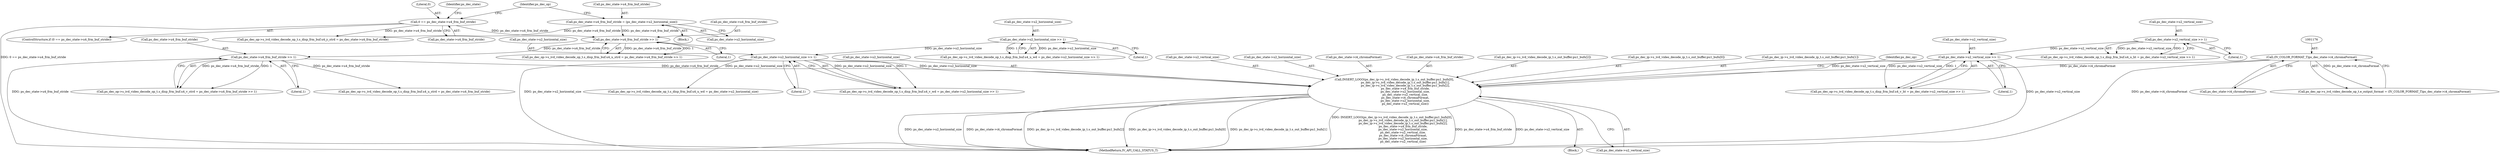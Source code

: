 digraph "0_Android_a86eb798d077b9b25c8f8c77e3c02c2f287c1ce7@array" {
"1001614" [label="(Call,INSERT_LOGO(ps_dec_ip->s_ivd_video_decode_ip_t.s_out_buffer.pu1_bufs[0],\n                        ps_dec_ip->s_ivd_video_decode_ip_t.s_out_buffer.pu1_bufs[1],\n                        ps_dec_ip->s_ivd_video_decode_ip_t.s_out_buffer.pu1_bufs[2],\n                        ps_dec_state->u4_frm_buf_stride,\n                        ps_dec_state->u2_horizontal_size,\n                        ps_dec_state->u2_vertical_size,\n                        ps_dec_state->i4_chromaFormat,\n                        ps_dec_state->u2_horizontal_size,\n                        ps_dec_state->u2_vertical_size))"];
"1001305" [label="(Call,ps_dec_state->u4_frm_buf_stride >> 1)"];
"1001266" [label="(Call,ps_dec_state->u4_frm_buf_stride >> 1)"];
"1001205" [label="(Call,ps_dec_state->u4_frm_buf_stride = (ps_dec_state->u2_horizontal_size))"];
"1001199" [label="(Call,0 == ps_dec_state->u4_frm_buf_stride)"];
"1001292" [label="(Call,ps_dec_state->u2_horizontal_size >> 1)"];
"1001253" [label="(Call,ps_dec_state->u2_horizontal_size >> 1)"];
"1001318" [label="(Call,ps_dec_state->u2_vertical_size >> 1)"];
"1001279" [label="(Call,ps_dec_state->u2_vertical_size >> 1)"];
"1001175" [label="(Call,(IV_COLOR_FORMAT_T)ps_dec_state->i4_chromaFormat)"];
"1001657" [label="(Call,ps_dec_state->u2_vertical_size)"];
"1001245" [label="(Call,ps_dec_op->s_ivd_video_decode_op_t.s_disp_frm_buf.u4_u_wd = ps_dec_state->u2_horizontal_size >> 1)"];
"1001177" [label="(Call,ps_dec_state->i4_chromaFormat)"];
"1001689" [label="(MethodReturn,IV_API_CALL_STATUS_T)"];
"1001200" [label="(Literal,0)"];
"1001651" [label="(Call,ps_dec_state->i4_chromaFormat)"];
"1001642" [label="(Call,ps_dec_state->u4_frm_buf_stride)"];
"1001633" [label="(Call,ps_dec_ip->s_ivd_video_decode_ip_t.s_out_buffer.pu1_bufs[2])"];
"1001613" [label="(Block,)"];
"1001169" [label="(Call,ps_dec_op->s_ivd_video_decode_op_t.e_output_format = (IV_COLOR_FORMAT_T)ps_dec_state->i4_chromaFormat)"];
"1001209" [label="(Call,ps_dec_state->u2_horizontal_size)"];
"1001257" [label="(Literal,1)"];
"1001306" [label="(Call,ps_dec_state->u4_frm_buf_stride)"];
"1001309" [label="(Literal,1)"];
"1001355" [label="(Call,ps_dec_op->s_ivd_video_decode_op_t.s_disp_frm_buf.u4_u_strd = ps_dec_state->u4_frm_buf_stride)"];
"1001198" [label="(ControlStructure,if (0 == ps_dec_state->u4_frm_buf_stride))"];
"1001305" [label="(Call,ps_dec_state->u4_frm_buf_stride >> 1)"];
"1001296" [label="(Literal,1)"];
"1001615" [label="(Call,ps_dec_ip->s_ivd_video_decode_ip_t.s_out_buffer.pu1_bufs[0])"];
"1001199" [label="(Call,0 == ps_dec_state->u4_frm_buf_stride)"];
"1001258" [label="(Call,ps_dec_op->s_ivd_video_decode_op_t.s_disp_frm_buf.u4_u_strd = ps_dec_state->u4_frm_buf_stride >> 1)"];
"1001279" [label="(Call,ps_dec_state->u2_vertical_size >> 1)"];
"1001624" [label="(Call,ps_dec_ip->s_ivd_video_decode_ip_t.s_out_buffer.pu1_bufs[1])"];
"1001267" [label="(Call,ps_dec_state->u4_frm_buf_stride)"];
"1001271" [label="(Call,ps_dec_op->s_ivd_video_decode_op_t.s_disp_frm_buf.u4_u_ht = ps_dec_state->u2_vertical_size >> 1)"];
"1001270" [label="(Literal,1)"];
"1001614" [label="(Call,INSERT_LOGO(ps_dec_ip->s_ivd_video_decode_ip_t.s_out_buffer.pu1_bufs[0],\n                        ps_dec_ip->s_ivd_video_decode_ip_t.s_out_buffer.pu1_bufs[1],\n                        ps_dec_ip->s_ivd_video_decode_ip_t.s_out_buffer.pu1_bufs[2],\n                        ps_dec_state->u4_frm_buf_stride,\n                        ps_dec_state->u2_horizontal_size,\n                        ps_dec_state->u2_vertical_size,\n                        ps_dec_state->i4_chromaFormat,\n                        ps_dec_state->u2_horizontal_size,\n                        ps_dec_state->u2_vertical_size))"];
"1001297" [label="(Call,ps_dec_op->s_ivd_video_decode_op_t.s_disp_frm_buf.u4_v_strd = ps_dec_state->u4_frm_buf_stride >> 1)"];
"1001205" [label="(Call,ps_dec_state->u4_frm_buf_stride = (ps_dec_state->u2_horizontal_size))"];
"1001322" [label="(Literal,1)"];
"1001310" [label="(Call,ps_dec_op->s_ivd_video_decode_op_t.s_disp_frm_buf.u4_v_ht = ps_dec_state->u2_vertical_size >> 1)"];
"1001663" [label="(Identifier,ps_dec_op)"];
"1001283" [label="(Literal,1)"];
"1001207" [label="(Identifier,ps_dec_state)"];
"1001266" [label="(Call,ps_dec_state->u4_frm_buf_stride >> 1)"];
"1001293" [label="(Call,ps_dec_state->u2_horizontal_size)"];
"1001254" [label="(Call,ps_dec_state->u2_horizontal_size)"];
"1001204" [label="(Block,)"];
"1001175" [label="(Call,(IV_COLOR_FORMAT_T)ps_dec_state->i4_chromaFormat)"];
"1001280" [label="(Call,ps_dec_state->u2_vertical_size)"];
"1001206" [label="(Call,ps_dec_state->u4_frm_buf_stride)"];
"1001292" [label="(Call,ps_dec_state->u2_horizontal_size >> 1)"];
"1001319" [label="(Call,ps_dec_state->u2_vertical_size)"];
"1001201" [label="(Call,ps_dec_state->u4_frm_buf_stride)"];
"1001284" [label="(Call,ps_dec_op->s_ivd_video_decode_op_t.s_disp_frm_buf.u4_v_wd = ps_dec_state->u2_horizontal_size >> 1)"];
"1001216" [label="(Identifier,ps_dec_op)"];
"1001318" [label="(Call,ps_dec_state->u2_vertical_size >> 1)"];
"1001645" [label="(Call,ps_dec_state->u2_horizontal_size)"];
"1001648" [label="(Call,ps_dec_state->u2_vertical_size)"];
"1001253" [label="(Call,ps_dec_state->u2_horizontal_size >> 1)"];
"1001654" [label="(Call,ps_dec_state->u2_horizontal_size)"];
"1001223" [label="(Call,ps_dec_op->s_ivd_video_decode_op_t.s_disp_frm_buf.u4_y_strd = ps_dec_state->u4_frm_buf_stride)"];
"1001344" [label="(Call,ps_dec_op->s_ivd_video_decode_op_t.s_disp_frm_buf.u4_u_wd = ps_dec_state->u2_horizontal_size)"];
"1001614" -> "1001613"  [label="AST: "];
"1001614" -> "1001657"  [label="CFG: "];
"1001615" -> "1001614"  [label="AST: "];
"1001624" -> "1001614"  [label="AST: "];
"1001633" -> "1001614"  [label="AST: "];
"1001642" -> "1001614"  [label="AST: "];
"1001645" -> "1001614"  [label="AST: "];
"1001648" -> "1001614"  [label="AST: "];
"1001651" -> "1001614"  [label="AST: "];
"1001654" -> "1001614"  [label="AST: "];
"1001657" -> "1001614"  [label="AST: "];
"1001663" -> "1001614"  [label="CFG: "];
"1001614" -> "1001689"  [label="DDG: ps_dec_state->u2_horizontal_size"];
"1001614" -> "1001689"  [label="DDG: ps_dec_state->i4_chromaFormat"];
"1001614" -> "1001689"  [label="DDG: ps_dec_ip->s_ivd_video_decode_ip_t.s_out_buffer.pu1_bufs[2]"];
"1001614" -> "1001689"  [label="DDG: ps_dec_ip->s_ivd_video_decode_ip_t.s_out_buffer.pu1_bufs[0]"];
"1001614" -> "1001689"  [label="DDG: ps_dec_ip->s_ivd_video_decode_ip_t.s_out_buffer.pu1_bufs[1]"];
"1001614" -> "1001689"  [label="DDG: INSERT_LOGO(ps_dec_ip->s_ivd_video_decode_ip_t.s_out_buffer.pu1_bufs[0],\n                        ps_dec_ip->s_ivd_video_decode_ip_t.s_out_buffer.pu1_bufs[1],\n                        ps_dec_ip->s_ivd_video_decode_ip_t.s_out_buffer.pu1_bufs[2],\n                        ps_dec_state->u4_frm_buf_stride,\n                        ps_dec_state->u2_horizontal_size,\n                        ps_dec_state->u2_vertical_size,\n                        ps_dec_state->i4_chromaFormat,\n                        ps_dec_state->u2_horizontal_size,\n                        ps_dec_state->u2_vertical_size)"];
"1001614" -> "1001689"  [label="DDG: ps_dec_state->u4_frm_buf_stride"];
"1001614" -> "1001689"  [label="DDG: ps_dec_state->u2_vertical_size"];
"1001305" -> "1001614"  [label="DDG: ps_dec_state->u4_frm_buf_stride"];
"1001292" -> "1001614"  [label="DDG: ps_dec_state->u2_horizontal_size"];
"1001318" -> "1001614"  [label="DDG: ps_dec_state->u2_vertical_size"];
"1001175" -> "1001614"  [label="DDG: ps_dec_state->i4_chromaFormat"];
"1001305" -> "1001297"  [label="AST: "];
"1001305" -> "1001309"  [label="CFG: "];
"1001306" -> "1001305"  [label="AST: "];
"1001309" -> "1001305"  [label="AST: "];
"1001297" -> "1001305"  [label="CFG: "];
"1001305" -> "1001689"  [label="DDG: ps_dec_state->u4_frm_buf_stride"];
"1001305" -> "1001297"  [label="DDG: ps_dec_state->u4_frm_buf_stride"];
"1001305" -> "1001297"  [label="DDG: 1"];
"1001266" -> "1001305"  [label="DDG: ps_dec_state->u4_frm_buf_stride"];
"1001305" -> "1001355"  [label="DDG: ps_dec_state->u4_frm_buf_stride"];
"1001266" -> "1001258"  [label="AST: "];
"1001266" -> "1001270"  [label="CFG: "];
"1001267" -> "1001266"  [label="AST: "];
"1001270" -> "1001266"  [label="AST: "];
"1001258" -> "1001266"  [label="CFG: "];
"1001266" -> "1001258"  [label="DDG: ps_dec_state->u4_frm_buf_stride"];
"1001266" -> "1001258"  [label="DDG: 1"];
"1001205" -> "1001266"  [label="DDG: ps_dec_state->u4_frm_buf_stride"];
"1001199" -> "1001266"  [label="DDG: ps_dec_state->u4_frm_buf_stride"];
"1001205" -> "1001204"  [label="AST: "];
"1001205" -> "1001209"  [label="CFG: "];
"1001206" -> "1001205"  [label="AST: "];
"1001209" -> "1001205"  [label="AST: "];
"1001216" -> "1001205"  [label="CFG: "];
"1001205" -> "1001223"  [label="DDG: ps_dec_state->u4_frm_buf_stride"];
"1001199" -> "1001198"  [label="AST: "];
"1001199" -> "1001201"  [label="CFG: "];
"1001200" -> "1001199"  [label="AST: "];
"1001201" -> "1001199"  [label="AST: "];
"1001207" -> "1001199"  [label="CFG: "];
"1001216" -> "1001199"  [label="CFG: "];
"1001199" -> "1001689"  [label="DDG: 0 == ps_dec_state->u4_frm_buf_stride"];
"1001199" -> "1001223"  [label="DDG: ps_dec_state->u4_frm_buf_stride"];
"1001292" -> "1001284"  [label="AST: "];
"1001292" -> "1001296"  [label="CFG: "];
"1001293" -> "1001292"  [label="AST: "];
"1001296" -> "1001292"  [label="AST: "];
"1001284" -> "1001292"  [label="CFG: "];
"1001292" -> "1001689"  [label="DDG: ps_dec_state->u2_horizontal_size"];
"1001292" -> "1001284"  [label="DDG: ps_dec_state->u2_horizontal_size"];
"1001292" -> "1001284"  [label="DDG: 1"];
"1001253" -> "1001292"  [label="DDG: ps_dec_state->u2_horizontal_size"];
"1001292" -> "1001344"  [label="DDG: ps_dec_state->u2_horizontal_size"];
"1001253" -> "1001245"  [label="AST: "];
"1001253" -> "1001257"  [label="CFG: "];
"1001254" -> "1001253"  [label="AST: "];
"1001257" -> "1001253"  [label="AST: "];
"1001245" -> "1001253"  [label="CFG: "];
"1001253" -> "1001245"  [label="DDG: ps_dec_state->u2_horizontal_size"];
"1001253" -> "1001245"  [label="DDG: 1"];
"1001318" -> "1001310"  [label="AST: "];
"1001318" -> "1001322"  [label="CFG: "];
"1001319" -> "1001318"  [label="AST: "];
"1001322" -> "1001318"  [label="AST: "];
"1001310" -> "1001318"  [label="CFG: "];
"1001318" -> "1001689"  [label="DDG: ps_dec_state->u2_vertical_size"];
"1001318" -> "1001310"  [label="DDG: ps_dec_state->u2_vertical_size"];
"1001318" -> "1001310"  [label="DDG: 1"];
"1001279" -> "1001318"  [label="DDG: ps_dec_state->u2_vertical_size"];
"1001279" -> "1001271"  [label="AST: "];
"1001279" -> "1001283"  [label="CFG: "];
"1001280" -> "1001279"  [label="AST: "];
"1001283" -> "1001279"  [label="AST: "];
"1001271" -> "1001279"  [label="CFG: "];
"1001279" -> "1001271"  [label="DDG: ps_dec_state->u2_vertical_size"];
"1001279" -> "1001271"  [label="DDG: 1"];
"1001175" -> "1001169"  [label="AST: "];
"1001175" -> "1001177"  [label="CFG: "];
"1001176" -> "1001175"  [label="AST: "];
"1001177" -> "1001175"  [label="AST: "];
"1001169" -> "1001175"  [label="CFG: "];
"1001175" -> "1001689"  [label="DDG: ps_dec_state->i4_chromaFormat"];
"1001175" -> "1001169"  [label="DDG: ps_dec_state->i4_chromaFormat"];
}

